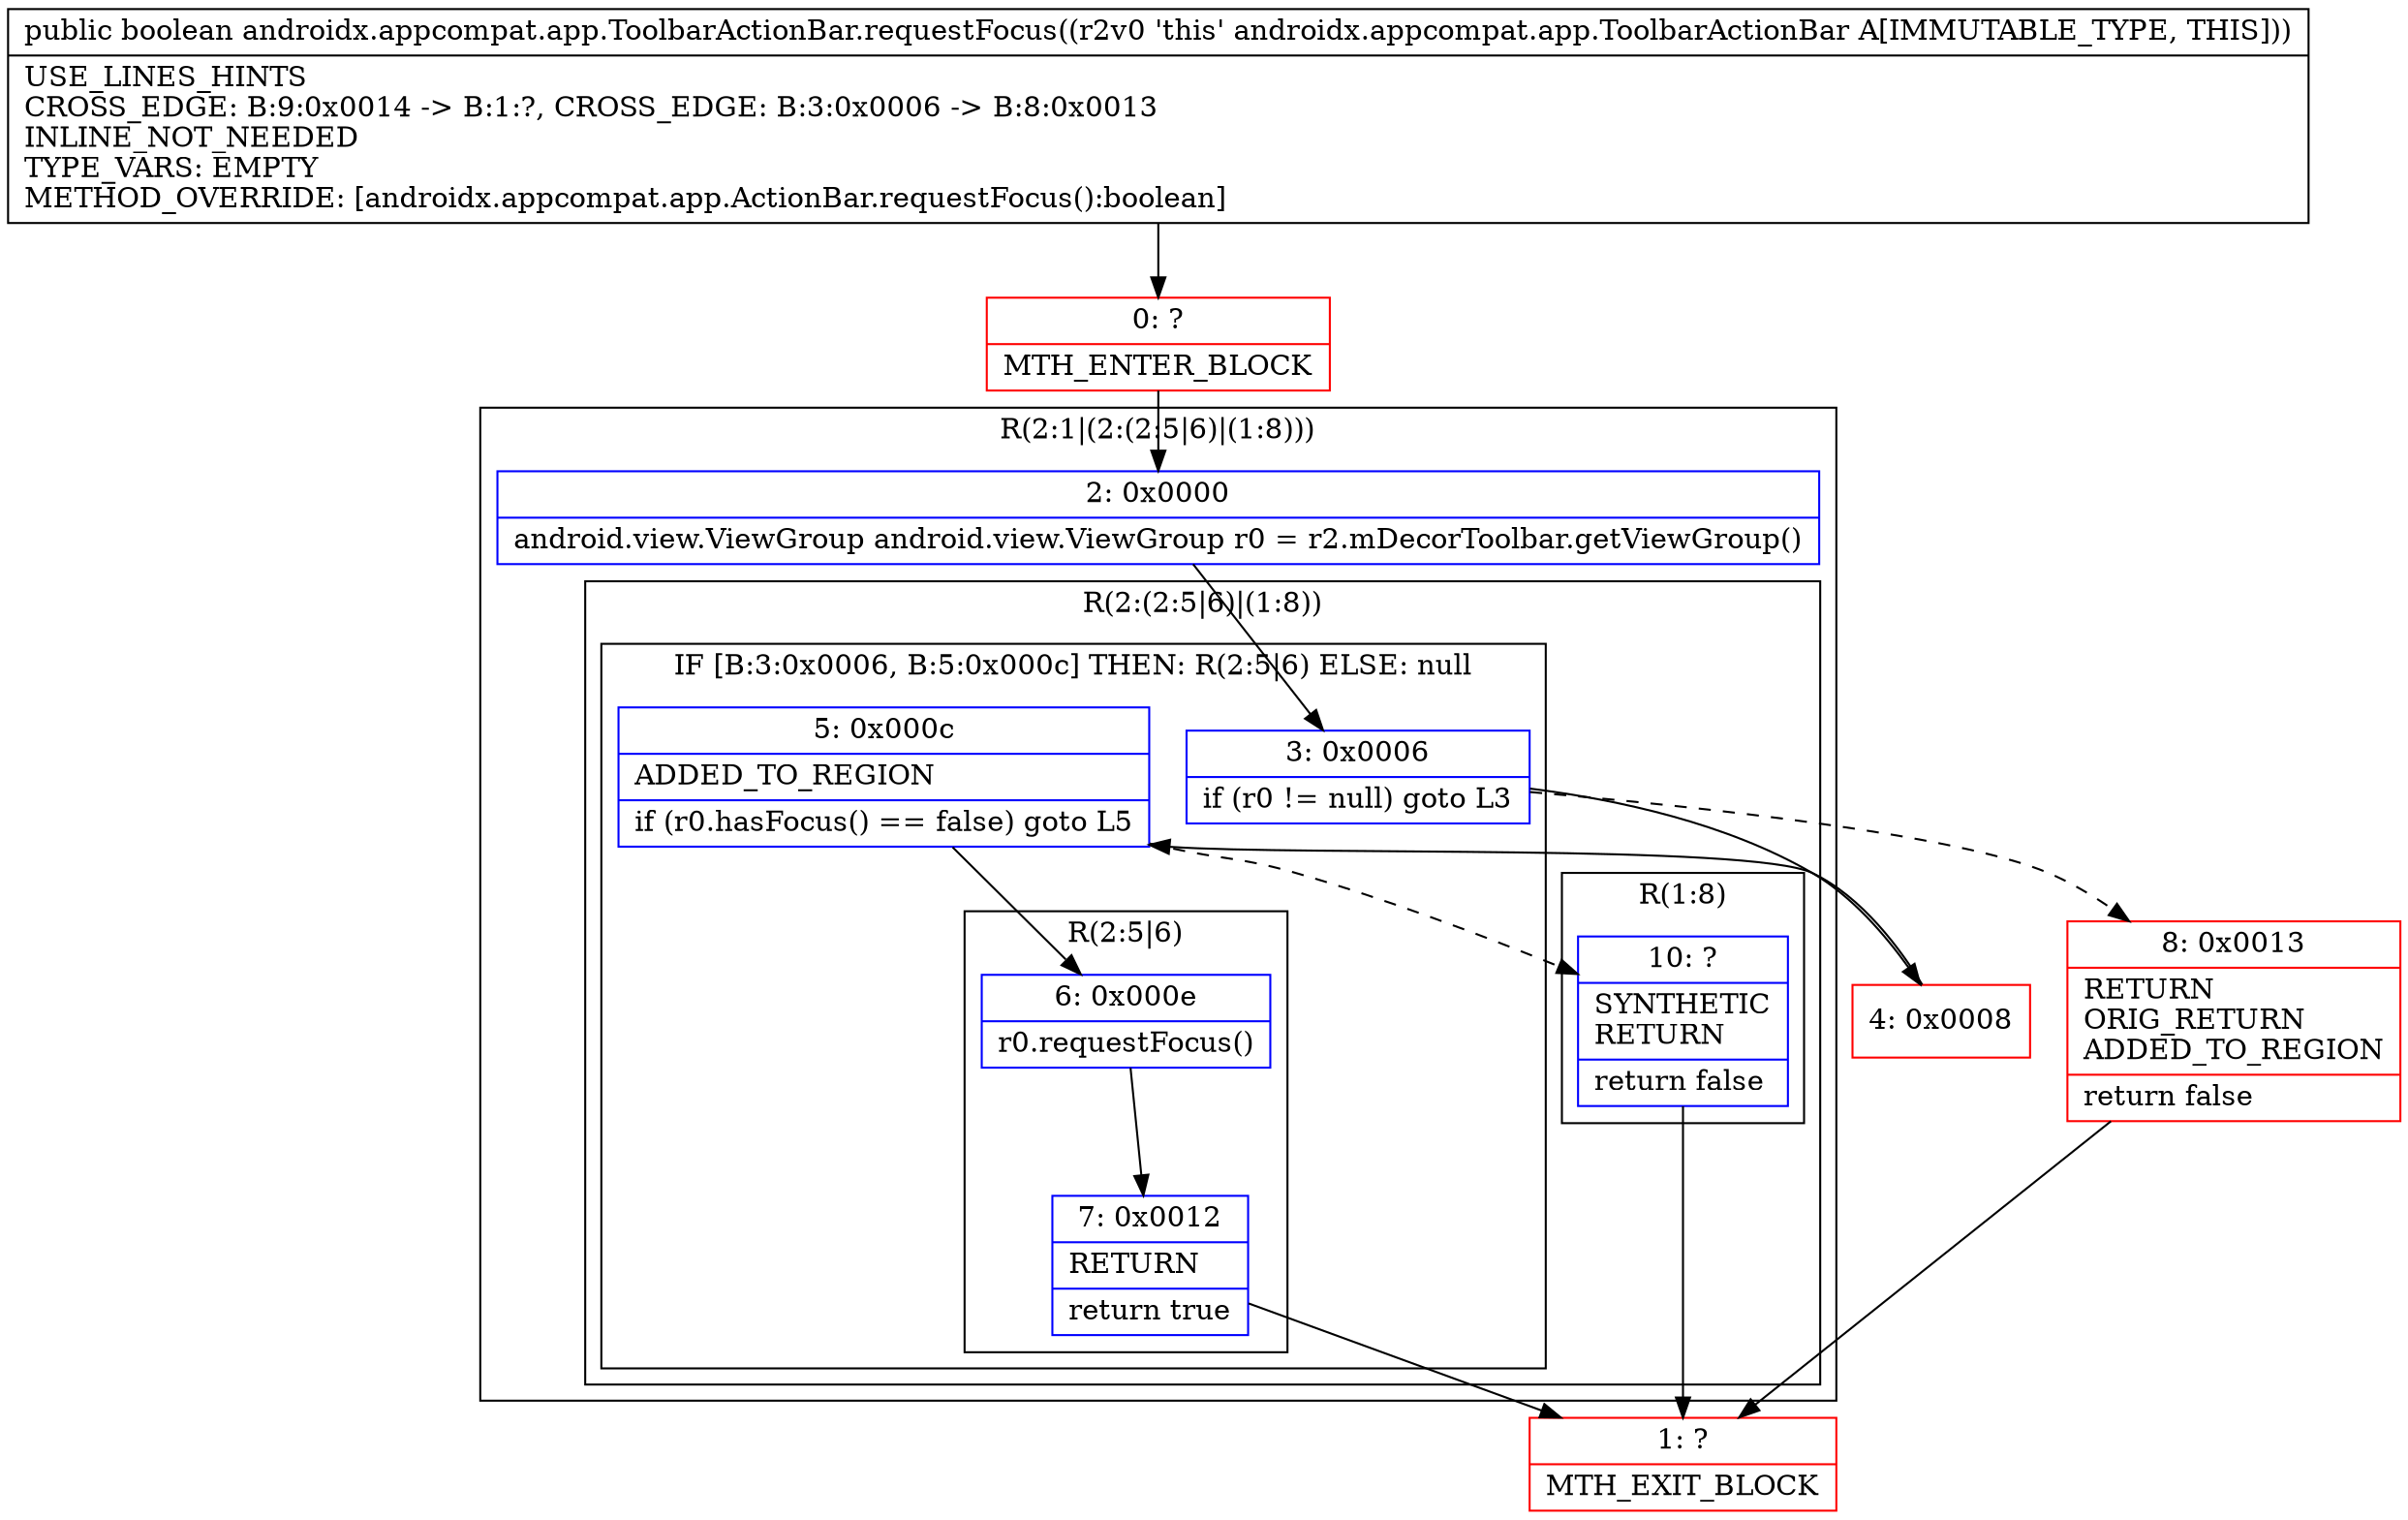digraph "CFG forandroidx.appcompat.app.ToolbarActionBar.requestFocus()Z" {
subgraph cluster_Region_1441235466 {
label = "R(2:1|(2:(2:5|6)|(1:8)))";
node [shape=record,color=blue];
Node_2 [shape=record,label="{2\:\ 0x0000|android.view.ViewGroup android.view.ViewGroup r0 = r2.mDecorToolbar.getViewGroup()\l}"];
subgraph cluster_Region_13362 {
label = "R(2:(2:5|6)|(1:8))";
node [shape=record,color=blue];
subgraph cluster_IfRegion_1756270795 {
label = "IF [B:3:0x0006, B:5:0x000c] THEN: R(2:5|6) ELSE: null";
node [shape=record,color=blue];
Node_3 [shape=record,label="{3\:\ 0x0006|if (r0 != null) goto L3\l}"];
Node_5 [shape=record,label="{5\:\ 0x000c|ADDED_TO_REGION\l|if (r0.hasFocus() == false) goto L5\l}"];
subgraph cluster_Region_1407062289 {
label = "R(2:5|6)";
node [shape=record,color=blue];
Node_6 [shape=record,label="{6\:\ 0x000e|r0.requestFocus()\l}"];
Node_7 [shape=record,label="{7\:\ 0x0012|RETURN\l|return true\l}"];
}
}
subgraph cluster_Region_1841522053 {
label = "R(1:8)";
node [shape=record,color=blue];
Node_10 [shape=record,label="{10\:\ ?|SYNTHETIC\lRETURN\l|return false\l}"];
}
}
}
Node_0 [shape=record,color=red,label="{0\:\ ?|MTH_ENTER_BLOCK\l}"];
Node_4 [shape=record,color=red,label="{4\:\ 0x0008}"];
Node_1 [shape=record,color=red,label="{1\:\ ?|MTH_EXIT_BLOCK\l}"];
Node_8 [shape=record,color=red,label="{8\:\ 0x0013|RETURN\lORIG_RETURN\lADDED_TO_REGION\l|return false\l}"];
MethodNode[shape=record,label="{public boolean androidx.appcompat.app.ToolbarActionBar.requestFocus((r2v0 'this' androidx.appcompat.app.ToolbarActionBar A[IMMUTABLE_TYPE, THIS]))  | USE_LINES_HINTS\lCROSS_EDGE: B:9:0x0014 \-\> B:1:?, CROSS_EDGE: B:3:0x0006 \-\> B:8:0x0013\lINLINE_NOT_NEEDED\lTYPE_VARS: EMPTY\lMETHOD_OVERRIDE: [androidx.appcompat.app.ActionBar.requestFocus():boolean]\l}"];
MethodNode -> Node_0;Node_2 -> Node_3;
Node_3 -> Node_4;
Node_3 -> Node_8[style=dashed];
Node_5 -> Node_6;
Node_5 -> Node_10[style=dashed];
Node_6 -> Node_7;
Node_7 -> Node_1;
Node_10 -> Node_1;
Node_0 -> Node_2;
Node_4 -> Node_5;
Node_8 -> Node_1;
}

